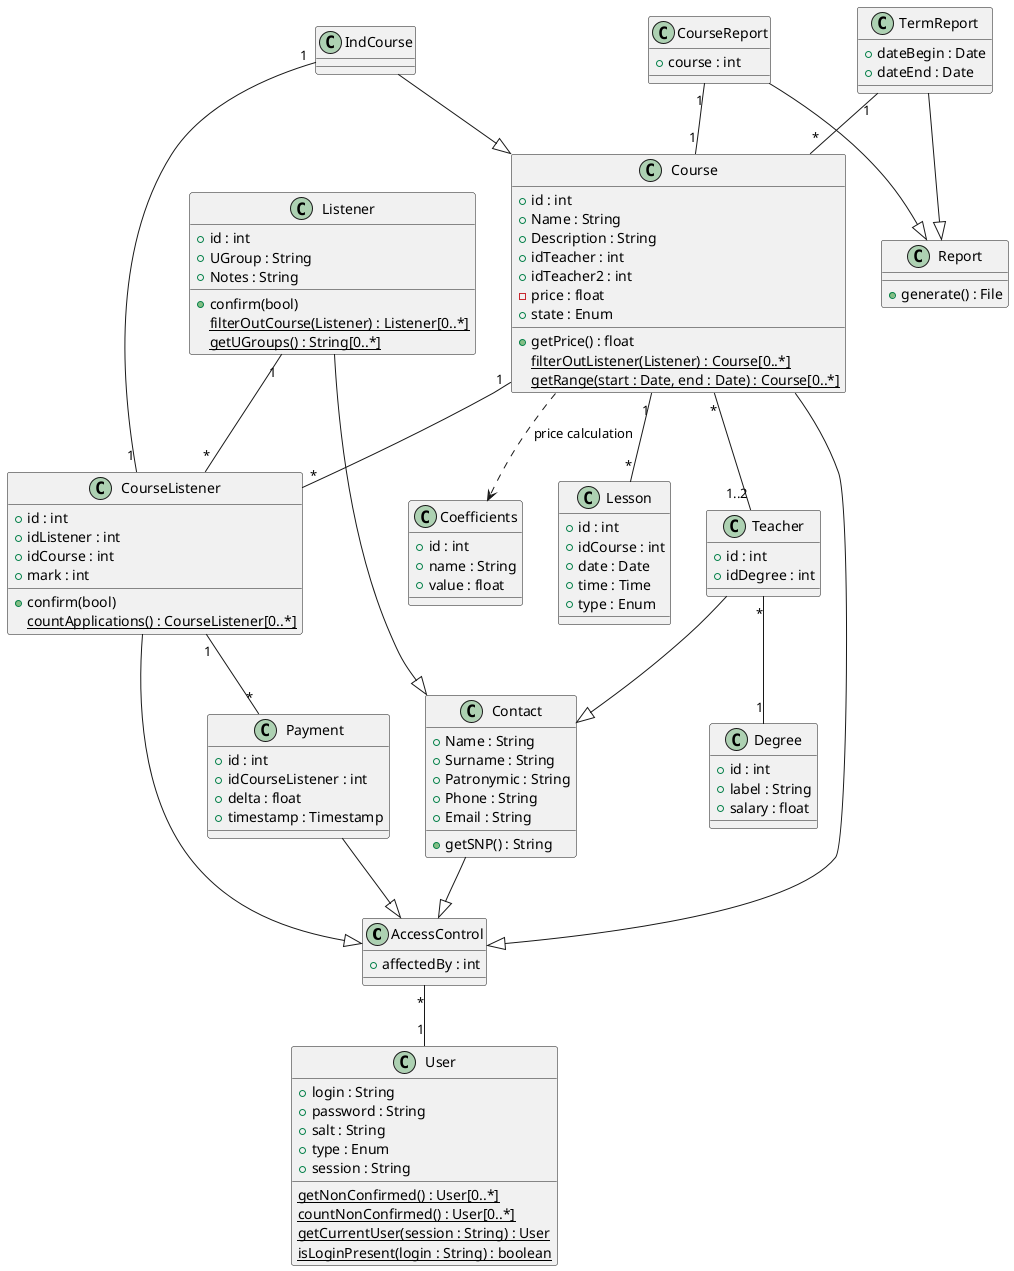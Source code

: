 @startuml

class AccessControl {
	+affectedBy : int
}

class IndCourse {
}

class Course {
	+id : int
	+Name : String
	+Description : String
	+idTeacher : int
	+idTeacher2 : int
	-price : float
	+state : Enum
	+getPrice() : float
	{static} filterOutListener(Listener) : Course[0..*]
	{static} getRange(start : Date, end : Date) : Course[0..*]
}

class Contact {
	+Name : String
	+Surname : String
	+Patronymic : String
	+Phone : String
	+Email : String
	+getSNP() : String
}

class Listener {
	+id : int
	+UGroup : String
	+Notes : String
	+confirm(bool)
	{static} filterOutCourse(Listener) : Listener[0..*]
	{static} getUGroups() : String[0..*]
}

class Teacher {
	+id : int
	+idDegree : int
}

class CourseListener {
	+id : int
	+idListener : int
	+idCourse : int
	+mark : int
	+confirm(bool)
	{static} countApplications() : CourseListener[0..*]
}

class Payment {
	+id : int
	+idCourseListener : int
	+delta : float
	+timestamp : Timestamp
}

class Degree {
	+id : int
	+label : String
	+salary : float
}

class Coefficients {
	+id : int
	+name : String
	+value : float
}

class Report {
	+generate() : File
}

class TermReport {
	+dateBegin : Date
	+dateEnd : Date
}

class CourseReport {
	+course : int
}

class Lesson {
	+id : int
	+idCourse : int
	+date : Date
	+time : Time
	+type : Enum
}

class User {
	+login : String
	+password : String
	+salt : String
	+type : Enum
	+session : String
	{static} getNonConfirmed() : User[0..*]
	{static} countNonConfirmed() : User[0..*]
	{static} getCurrentUser(session : String) : User
	{static} isLoginPresent(login : String) : boolean
}

IndCourse --|> Course
Listener --|> Contact
Teacher --|> Contact
Course --|> AccessControl
Contact --|> AccessControl
CourseListener --|> AccessControl
Payment --|> AccessControl
TermReport --|> Report
CourseReport --|> Report

Course "1" -- "*" CourseListener
IndCourse "1" -- "1" CourseListener
Listener "1" -- "*" CourseListener
CourseListener "1" -- "*" Payment
Course "1" -- "*" Lesson
Course "*" -- "1..2" Teacher
Teacher "*" -- "1" Degree
Course ..> Coefficients : price calculation
CourseReport "1" -- "1" Course
TermReport "1" -- "*" Course
AccessControl "*" -- "1" User

@enduml
